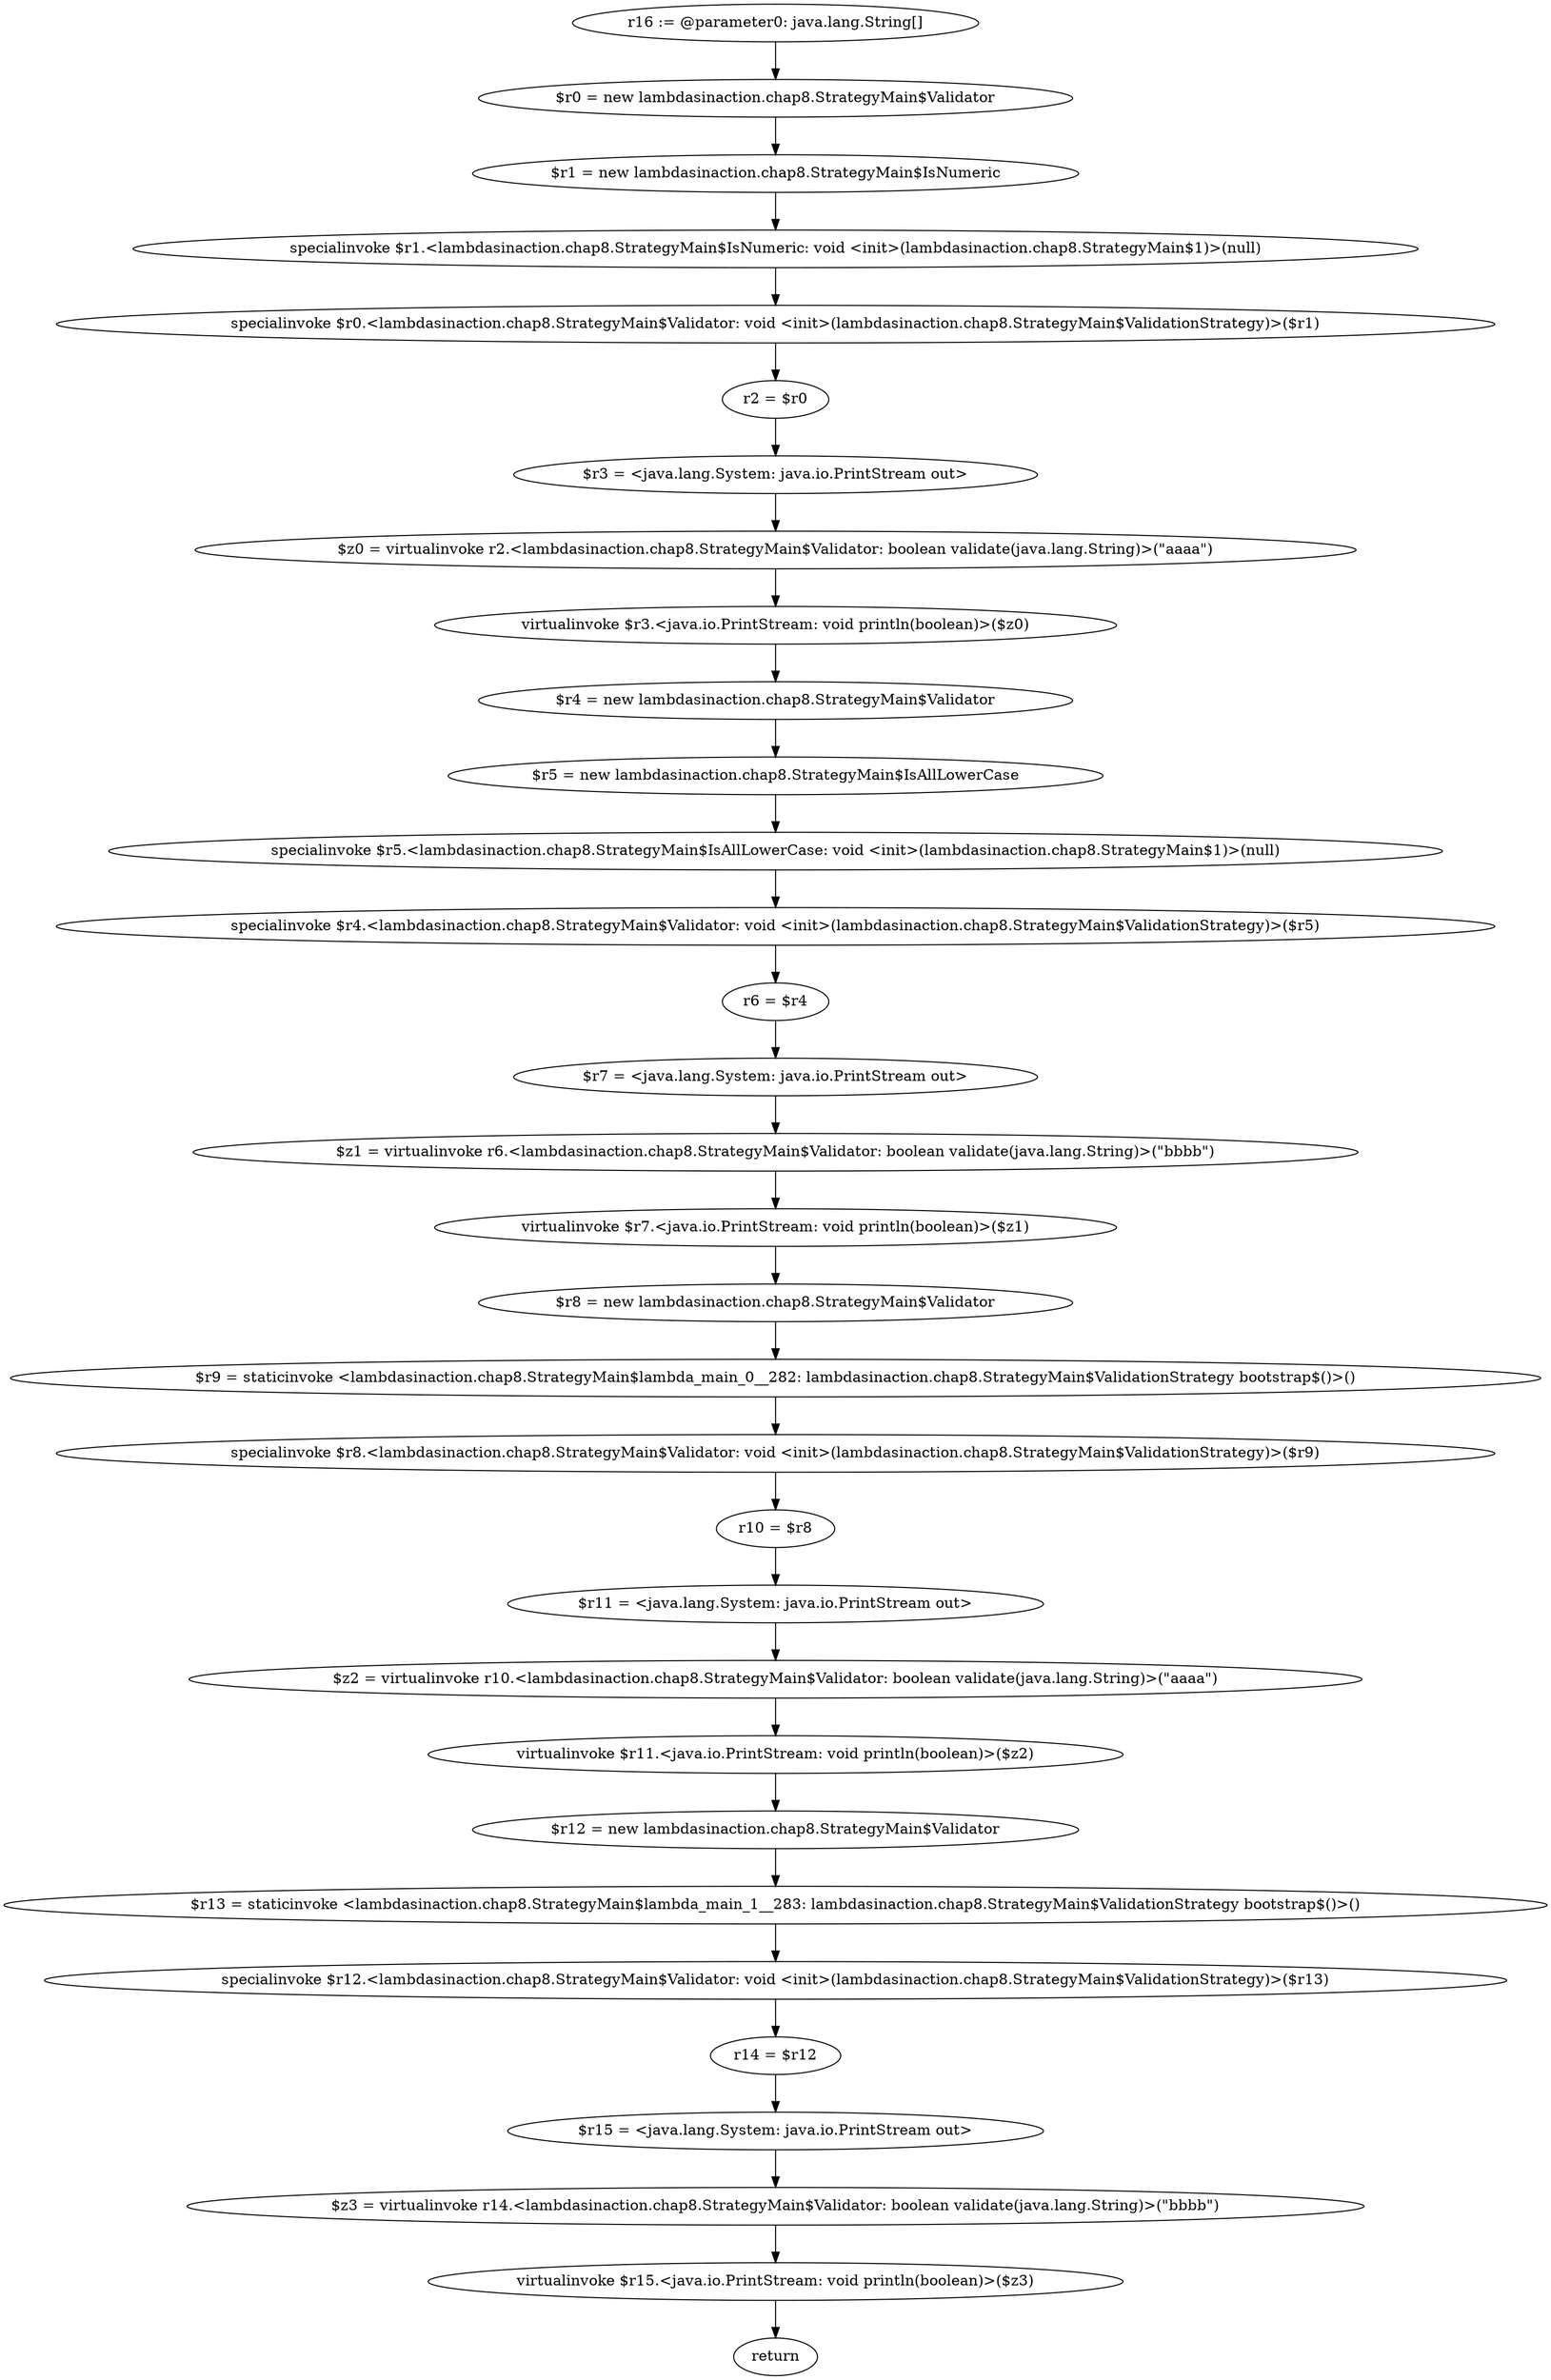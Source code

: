 digraph "unitGraph" {
    "r16 := @parameter0: java.lang.String[]"
    "$r0 = new lambdasinaction.chap8.StrategyMain$Validator"
    "$r1 = new lambdasinaction.chap8.StrategyMain$IsNumeric"
    "specialinvoke $r1.<lambdasinaction.chap8.StrategyMain$IsNumeric: void <init>(lambdasinaction.chap8.StrategyMain$1)>(null)"
    "specialinvoke $r0.<lambdasinaction.chap8.StrategyMain$Validator: void <init>(lambdasinaction.chap8.StrategyMain$ValidationStrategy)>($r1)"
    "r2 = $r0"
    "$r3 = <java.lang.System: java.io.PrintStream out>"
    "$z0 = virtualinvoke r2.<lambdasinaction.chap8.StrategyMain$Validator: boolean validate(java.lang.String)>(\"aaaa\")"
    "virtualinvoke $r3.<java.io.PrintStream: void println(boolean)>($z0)"
    "$r4 = new lambdasinaction.chap8.StrategyMain$Validator"
    "$r5 = new lambdasinaction.chap8.StrategyMain$IsAllLowerCase"
    "specialinvoke $r5.<lambdasinaction.chap8.StrategyMain$IsAllLowerCase: void <init>(lambdasinaction.chap8.StrategyMain$1)>(null)"
    "specialinvoke $r4.<lambdasinaction.chap8.StrategyMain$Validator: void <init>(lambdasinaction.chap8.StrategyMain$ValidationStrategy)>($r5)"
    "r6 = $r4"
    "$r7 = <java.lang.System: java.io.PrintStream out>"
    "$z1 = virtualinvoke r6.<lambdasinaction.chap8.StrategyMain$Validator: boolean validate(java.lang.String)>(\"bbbb\")"
    "virtualinvoke $r7.<java.io.PrintStream: void println(boolean)>($z1)"
    "$r8 = new lambdasinaction.chap8.StrategyMain$Validator"
    "$r9 = staticinvoke <lambdasinaction.chap8.StrategyMain$lambda_main_0__282: lambdasinaction.chap8.StrategyMain$ValidationStrategy bootstrap$()>()"
    "specialinvoke $r8.<lambdasinaction.chap8.StrategyMain$Validator: void <init>(lambdasinaction.chap8.StrategyMain$ValidationStrategy)>($r9)"
    "r10 = $r8"
    "$r11 = <java.lang.System: java.io.PrintStream out>"
    "$z2 = virtualinvoke r10.<lambdasinaction.chap8.StrategyMain$Validator: boolean validate(java.lang.String)>(\"aaaa\")"
    "virtualinvoke $r11.<java.io.PrintStream: void println(boolean)>($z2)"
    "$r12 = new lambdasinaction.chap8.StrategyMain$Validator"
    "$r13 = staticinvoke <lambdasinaction.chap8.StrategyMain$lambda_main_1__283: lambdasinaction.chap8.StrategyMain$ValidationStrategy bootstrap$()>()"
    "specialinvoke $r12.<lambdasinaction.chap8.StrategyMain$Validator: void <init>(lambdasinaction.chap8.StrategyMain$ValidationStrategy)>($r13)"
    "r14 = $r12"
    "$r15 = <java.lang.System: java.io.PrintStream out>"
    "$z3 = virtualinvoke r14.<lambdasinaction.chap8.StrategyMain$Validator: boolean validate(java.lang.String)>(\"bbbb\")"
    "virtualinvoke $r15.<java.io.PrintStream: void println(boolean)>($z3)"
    "return"
    "r16 := @parameter0: java.lang.String[]"->"$r0 = new lambdasinaction.chap8.StrategyMain$Validator";
    "$r0 = new lambdasinaction.chap8.StrategyMain$Validator"->"$r1 = new lambdasinaction.chap8.StrategyMain$IsNumeric";
    "$r1 = new lambdasinaction.chap8.StrategyMain$IsNumeric"->"specialinvoke $r1.<lambdasinaction.chap8.StrategyMain$IsNumeric: void <init>(lambdasinaction.chap8.StrategyMain$1)>(null)";
    "specialinvoke $r1.<lambdasinaction.chap8.StrategyMain$IsNumeric: void <init>(lambdasinaction.chap8.StrategyMain$1)>(null)"->"specialinvoke $r0.<lambdasinaction.chap8.StrategyMain$Validator: void <init>(lambdasinaction.chap8.StrategyMain$ValidationStrategy)>($r1)";
    "specialinvoke $r0.<lambdasinaction.chap8.StrategyMain$Validator: void <init>(lambdasinaction.chap8.StrategyMain$ValidationStrategy)>($r1)"->"r2 = $r0";
    "r2 = $r0"->"$r3 = <java.lang.System: java.io.PrintStream out>";
    "$r3 = <java.lang.System: java.io.PrintStream out>"->"$z0 = virtualinvoke r2.<lambdasinaction.chap8.StrategyMain$Validator: boolean validate(java.lang.String)>(\"aaaa\")";
    "$z0 = virtualinvoke r2.<lambdasinaction.chap8.StrategyMain$Validator: boolean validate(java.lang.String)>(\"aaaa\")"->"virtualinvoke $r3.<java.io.PrintStream: void println(boolean)>($z0)";
    "virtualinvoke $r3.<java.io.PrintStream: void println(boolean)>($z0)"->"$r4 = new lambdasinaction.chap8.StrategyMain$Validator";
    "$r4 = new lambdasinaction.chap8.StrategyMain$Validator"->"$r5 = new lambdasinaction.chap8.StrategyMain$IsAllLowerCase";
    "$r5 = new lambdasinaction.chap8.StrategyMain$IsAllLowerCase"->"specialinvoke $r5.<lambdasinaction.chap8.StrategyMain$IsAllLowerCase: void <init>(lambdasinaction.chap8.StrategyMain$1)>(null)";
    "specialinvoke $r5.<lambdasinaction.chap8.StrategyMain$IsAllLowerCase: void <init>(lambdasinaction.chap8.StrategyMain$1)>(null)"->"specialinvoke $r4.<lambdasinaction.chap8.StrategyMain$Validator: void <init>(lambdasinaction.chap8.StrategyMain$ValidationStrategy)>($r5)";
    "specialinvoke $r4.<lambdasinaction.chap8.StrategyMain$Validator: void <init>(lambdasinaction.chap8.StrategyMain$ValidationStrategy)>($r5)"->"r6 = $r4";
    "r6 = $r4"->"$r7 = <java.lang.System: java.io.PrintStream out>";
    "$r7 = <java.lang.System: java.io.PrintStream out>"->"$z1 = virtualinvoke r6.<lambdasinaction.chap8.StrategyMain$Validator: boolean validate(java.lang.String)>(\"bbbb\")";
    "$z1 = virtualinvoke r6.<lambdasinaction.chap8.StrategyMain$Validator: boolean validate(java.lang.String)>(\"bbbb\")"->"virtualinvoke $r7.<java.io.PrintStream: void println(boolean)>($z1)";
    "virtualinvoke $r7.<java.io.PrintStream: void println(boolean)>($z1)"->"$r8 = new lambdasinaction.chap8.StrategyMain$Validator";
    "$r8 = new lambdasinaction.chap8.StrategyMain$Validator"->"$r9 = staticinvoke <lambdasinaction.chap8.StrategyMain$lambda_main_0__282: lambdasinaction.chap8.StrategyMain$ValidationStrategy bootstrap$()>()";
    "$r9 = staticinvoke <lambdasinaction.chap8.StrategyMain$lambda_main_0__282: lambdasinaction.chap8.StrategyMain$ValidationStrategy bootstrap$()>()"->"specialinvoke $r8.<lambdasinaction.chap8.StrategyMain$Validator: void <init>(lambdasinaction.chap8.StrategyMain$ValidationStrategy)>($r9)";
    "specialinvoke $r8.<lambdasinaction.chap8.StrategyMain$Validator: void <init>(lambdasinaction.chap8.StrategyMain$ValidationStrategy)>($r9)"->"r10 = $r8";
    "r10 = $r8"->"$r11 = <java.lang.System: java.io.PrintStream out>";
    "$r11 = <java.lang.System: java.io.PrintStream out>"->"$z2 = virtualinvoke r10.<lambdasinaction.chap8.StrategyMain$Validator: boolean validate(java.lang.String)>(\"aaaa\")";
    "$z2 = virtualinvoke r10.<lambdasinaction.chap8.StrategyMain$Validator: boolean validate(java.lang.String)>(\"aaaa\")"->"virtualinvoke $r11.<java.io.PrintStream: void println(boolean)>($z2)";
    "virtualinvoke $r11.<java.io.PrintStream: void println(boolean)>($z2)"->"$r12 = new lambdasinaction.chap8.StrategyMain$Validator";
    "$r12 = new lambdasinaction.chap8.StrategyMain$Validator"->"$r13 = staticinvoke <lambdasinaction.chap8.StrategyMain$lambda_main_1__283: lambdasinaction.chap8.StrategyMain$ValidationStrategy bootstrap$()>()";
    "$r13 = staticinvoke <lambdasinaction.chap8.StrategyMain$lambda_main_1__283: lambdasinaction.chap8.StrategyMain$ValidationStrategy bootstrap$()>()"->"specialinvoke $r12.<lambdasinaction.chap8.StrategyMain$Validator: void <init>(lambdasinaction.chap8.StrategyMain$ValidationStrategy)>($r13)";
    "specialinvoke $r12.<lambdasinaction.chap8.StrategyMain$Validator: void <init>(lambdasinaction.chap8.StrategyMain$ValidationStrategy)>($r13)"->"r14 = $r12";
    "r14 = $r12"->"$r15 = <java.lang.System: java.io.PrintStream out>";
    "$r15 = <java.lang.System: java.io.PrintStream out>"->"$z3 = virtualinvoke r14.<lambdasinaction.chap8.StrategyMain$Validator: boolean validate(java.lang.String)>(\"bbbb\")";
    "$z3 = virtualinvoke r14.<lambdasinaction.chap8.StrategyMain$Validator: boolean validate(java.lang.String)>(\"bbbb\")"->"virtualinvoke $r15.<java.io.PrintStream: void println(boolean)>($z3)";
    "virtualinvoke $r15.<java.io.PrintStream: void println(boolean)>($z3)"->"return";
}
